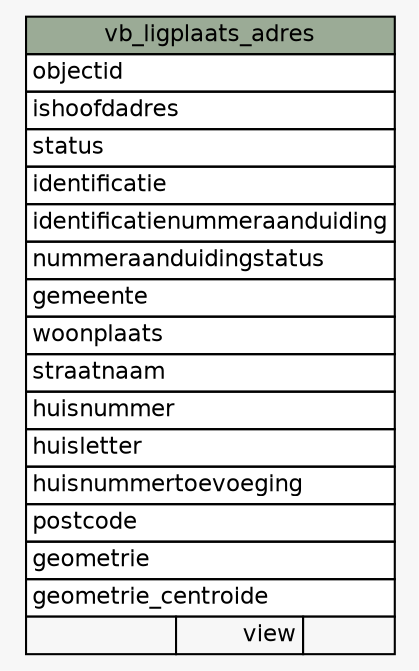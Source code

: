 // dot 2.43.0 on Linux 6.8.0-41-generic
// SchemaSpy rev Unknown
digraph "vb_ligplaats_adres" {
  graph [
    rankdir="RL"
    bgcolor="#f7f7f7"
    nodesep="0.18"
    ranksep="0.46"
    fontname="Helvetica"
    fontsize="11"
  ];
  node [
    fontname="Helvetica"
    fontsize="11"
    shape="plaintext"
  ];
  edge [
    arrowsize="0.8"
  ];
  "vb_ligplaats_adres" [
    label=<
    <TABLE BORDER="0" CELLBORDER="1" CELLSPACING="0" BGCOLOR="#ffffff">
      <TR><TD COLSPAN="3" BGCOLOR="#9bab96" ALIGN="CENTER">vb_ligplaats_adres</TD></TR>
      <TR><TD PORT="objectid" COLSPAN="3" ALIGN="LEFT">objectid</TD></TR>
      <TR><TD PORT="ishoofdadres" COLSPAN="3" ALIGN="LEFT">ishoofdadres</TD></TR>
      <TR><TD PORT="status" COLSPAN="3" ALIGN="LEFT">status</TD></TR>
      <TR><TD PORT="identificatie" COLSPAN="3" ALIGN="LEFT">identificatie</TD></TR>
      <TR><TD PORT="identificatienummeraanduiding" COLSPAN="3" ALIGN="LEFT">identificatienummeraanduiding</TD></TR>
      <TR><TD PORT="nummeraanduidingstatus" COLSPAN="3" ALIGN="LEFT">nummeraanduidingstatus</TD></TR>
      <TR><TD PORT="gemeente" COLSPAN="3" ALIGN="LEFT">gemeente</TD></TR>
      <TR><TD PORT="woonplaats" COLSPAN="3" ALIGN="LEFT">woonplaats</TD></TR>
      <TR><TD PORT="straatnaam" COLSPAN="3" ALIGN="LEFT">straatnaam</TD></TR>
      <TR><TD PORT="huisnummer" COLSPAN="3" ALIGN="LEFT">huisnummer</TD></TR>
      <TR><TD PORT="huisletter" COLSPAN="3" ALIGN="LEFT">huisletter</TD></TR>
      <TR><TD PORT="huisnummertoevoeging" COLSPAN="3" ALIGN="LEFT">huisnummertoevoeging</TD></TR>
      <TR><TD PORT="postcode" COLSPAN="3" ALIGN="LEFT">postcode</TD></TR>
      <TR><TD PORT="geometrie" COLSPAN="3" ALIGN="LEFT">geometrie</TD></TR>
      <TR><TD PORT="geometrie_centroide" COLSPAN="3" ALIGN="LEFT">geometrie_centroide</TD></TR>
      <TR><TD ALIGN="LEFT" BGCOLOR="#f7f7f7">  </TD><TD ALIGN="RIGHT" BGCOLOR="#f7f7f7">view</TD><TD ALIGN="RIGHT" BGCOLOR="#f7f7f7">  </TD></TR>
    </TABLE>>
    URL="tables/vb_ligplaats_adres.html"
    tooltip="vb_ligplaats_adres"
  ];
}
